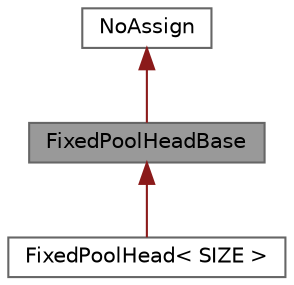 digraph "FixedPoolHeadBase"
{
 // LATEX_PDF_SIZE
  bgcolor="transparent";
  edge [fontname=Helvetica,fontsize=10,labelfontname=Helvetica,labelfontsize=10];
  node [fontname=Helvetica,fontsize=10,shape=box,height=0.2,width=0.4];
  Node1 [id="Node000001",label="FixedPoolHeadBase",height=0.2,width=0.4,color="gray40", fillcolor="grey60", style="filled", fontcolor="black",tooltip=" "];
  Node2 -> Node1 [id="edge3_Node000001_Node000002",dir="back",color="firebrick4",style="solid",tooltip=" "];
  Node2 [id="Node000002",label="NoAssign",height=0.2,width=0.4,color="gray40", fillcolor="white", style="filled",URL="$class_no_assign.html",tooltip="Base class for prohibiting compiler-generated operator="];
  Node1 -> Node3 [id="edge4_Node000001_Node000003",dir="back",color="firebrick4",style="solid",tooltip=" "];
  Node3 [id="Node000003",label="FixedPoolHead\< SIZE \>",height=0.2,width=0.4,color="gray40", fillcolor="white", style="filled",URL="$class_fixed_pool_head.html",tooltip=" "];
}
